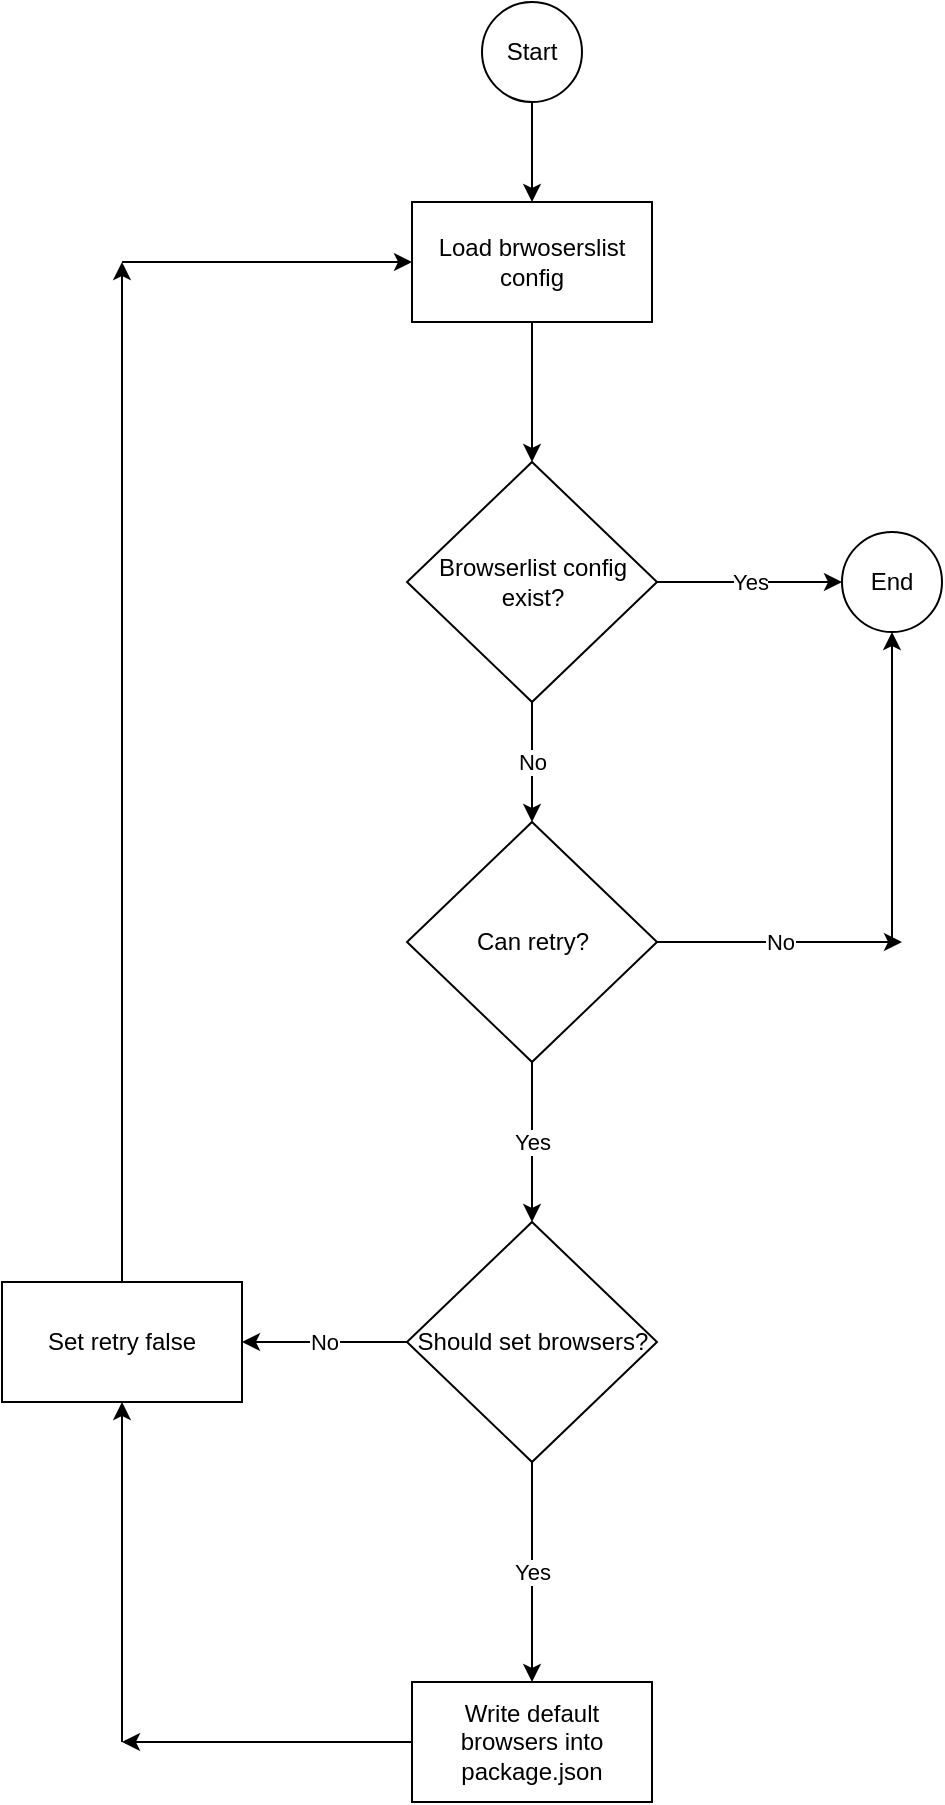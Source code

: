 <mxfile>
    <diagram id="u9Azn53mbuhT7KKd6ZOO" name="Page-1">
        <mxGraphModel dx="541" dy="680" grid="1" gridSize="10" guides="1" tooltips="1" connect="1" arrows="1" fold="1" page="1" pageScale="1" pageWidth="827" pageHeight="1169" math="0" shadow="0">
            <root>
                <mxCell id="0"/>
                <mxCell id="1" parent="0"/>
                <mxCell id="5" style="edgeStyle=none;html=1;entryX=0.5;entryY=0;entryDx=0;entryDy=0;" edge="1" parent="1" source="2" target="4">
                    <mxGeometry relative="1" as="geometry"/>
                </mxCell>
                <mxCell id="2" value="Start" style="ellipse;whiteSpace=wrap;html=1;aspect=fixed;" vertex="1" parent="1">
                    <mxGeometry x="240" y="90" width="50" height="50" as="geometry"/>
                </mxCell>
                <mxCell id="3" value="End" style="ellipse;whiteSpace=wrap;html=1;aspect=fixed;" vertex="1" parent="1">
                    <mxGeometry x="420" y="355" width="50" height="50" as="geometry"/>
                </mxCell>
                <mxCell id="7" style="edgeStyle=none;html=1;entryX=0.5;entryY=0;entryDx=0;entryDy=0;" edge="1" parent="1" source="4" target="6">
                    <mxGeometry relative="1" as="geometry"/>
                </mxCell>
                <mxCell id="4" value="Load brwoserslist config" style="rounded=0;whiteSpace=wrap;html=1;" vertex="1" parent="1">
                    <mxGeometry x="205" y="190" width="120" height="60" as="geometry"/>
                </mxCell>
                <mxCell id="8" value="Yes" style="edgeStyle=none;html=1;entryX=0;entryY=0.5;entryDx=0;entryDy=0;" edge="1" parent="1" source="6" target="3">
                    <mxGeometry relative="1" as="geometry"/>
                </mxCell>
                <mxCell id="11" value="No" style="edgeStyle=none;html=1;entryX=0.5;entryY=0;entryDx=0;entryDy=0;" edge="1" parent="1" source="6" target="10">
                    <mxGeometry relative="1" as="geometry"/>
                </mxCell>
                <mxCell id="6" value="Browserlist config exist?" style="rhombus;whiteSpace=wrap;html=1;" vertex="1" parent="1">
                    <mxGeometry x="202.5" y="320" width="125" height="120" as="geometry"/>
                </mxCell>
                <mxCell id="12" value="No" style="edgeStyle=none;html=1;" edge="1" parent="1" source="10">
                    <mxGeometry relative="1" as="geometry">
                        <mxPoint x="450" y="560" as="targetPoint"/>
                    </mxGeometry>
                </mxCell>
                <mxCell id="15" value="Yes" style="edgeStyle=none;html=1;entryX=0.5;entryY=0;entryDx=0;entryDy=0;" edge="1" parent="1" source="10" target="14">
                    <mxGeometry relative="1" as="geometry"/>
                </mxCell>
                <mxCell id="10" value="Can retry?" style="rhombus;whiteSpace=wrap;html=1;" vertex="1" parent="1">
                    <mxGeometry x="202.5" y="500" width="125" height="120" as="geometry"/>
                </mxCell>
                <mxCell id="13" value="" style="endArrow=classic;html=1;entryX=0.5;entryY=1;entryDx=0;entryDy=0;" edge="1" parent="1" target="3">
                    <mxGeometry width="50" height="50" relative="1" as="geometry">
                        <mxPoint x="445" y="560" as="sourcePoint"/>
                        <mxPoint x="400" y="400" as="targetPoint"/>
                    </mxGeometry>
                </mxCell>
                <mxCell id="17" value="No" style="edgeStyle=none;html=1;" edge="1" parent="1" source="14" target="16">
                    <mxGeometry relative="1" as="geometry"/>
                </mxCell>
                <mxCell id="21" value="Yes" style="edgeStyle=none;html=1;" edge="1" parent="1" source="14" target="20">
                    <mxGeometry relative="1" as="geometry"/>
                </mxCell>
                <mxCell id="14" value="Should set browsers?" style="rhombus;whiteSpace=wrap;html=1;" vertex="1" parent="1">
                    <mxGeometry x="202.5" y="700" width="125" height="120" as="geometry"/>
                </mxCell>
                <mxCell id="18" style="edgeStyle=none;html=1;" edge="1" parent="1" source="16">
                    <mxGeometry relative="1" as="geometry">
                        <mxPoint x="60" y="220" as="targetPoint"/>
                    </mxGeometry>
                </mxCell>
                <mxCell id="16" value="Set retry false" style="whiteSpace=wrap;html=1;" vertex="1" parent="1">
                    <mxGeometry y="730" width="120" height="60" as="geometry"/>
                </mxCell>
                <mxCell id="19" value="" style="endArrow=classic;html=1;entryX=0;entryY=0.5;entryDx=0;entryDy=0;" edge="1" parent="1" target="4">
                    <mxGeometry width="50" height="50" relative="1" as="geometry">
                        <mxPoint x="60" y="220" as="sourcePoint"/>
                        <mxPoint x="360" y="380" as="targetPoint"/>
                    </mxGeometry>
                </mxCell>
                <mxCell id="24" style="edgeStyle=none;html=1;" edge="1" parent="1" source="20">
                    <mxGeometry relative="1" as="geometry">
                        <mxPoint x="60" y="960" as="targetPoint"/>
                    </mxGeometry>
                </mxCell>
                <mxCell id="20" value="Write default browsers into package.json" style="whiteSpace=wrap;html=1;" vertex="1" parent="1">
                    <mxGeometry x="205" y="930" width="120" height="60" as="geometry"/>
                </mxCell>
                <mxCell id="25" value="" style="endArrow=classic;html=1;entryX=0.5;entryY=1;entryDx=0;entryDy=0;" edge="1" parent="1" target="16">
                    <mxGeometry width="50" height="50" relative="1" as="geometry">
                        <mxPoint x="60" y="960" as="sourcePoint"/>
                        <mxPoint x="360" y="780" as="targetPoint"/>
                    </mxGeometry>
                </mxCell>
            </root>
        </mxGraphModel>
    </diagram>
</mxfile>